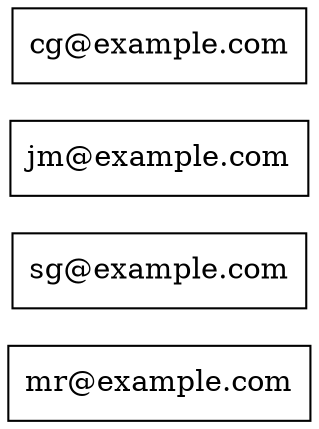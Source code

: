 digraph G {
rankdir=LR;
"mr@example.com" [shape=box];
"sg@example.com" [shape=box];
"jm@example.com" [shape=box];
"cg@example.com" [shape=box];

// Conexiones de amistad

// Recomendaciones
}
